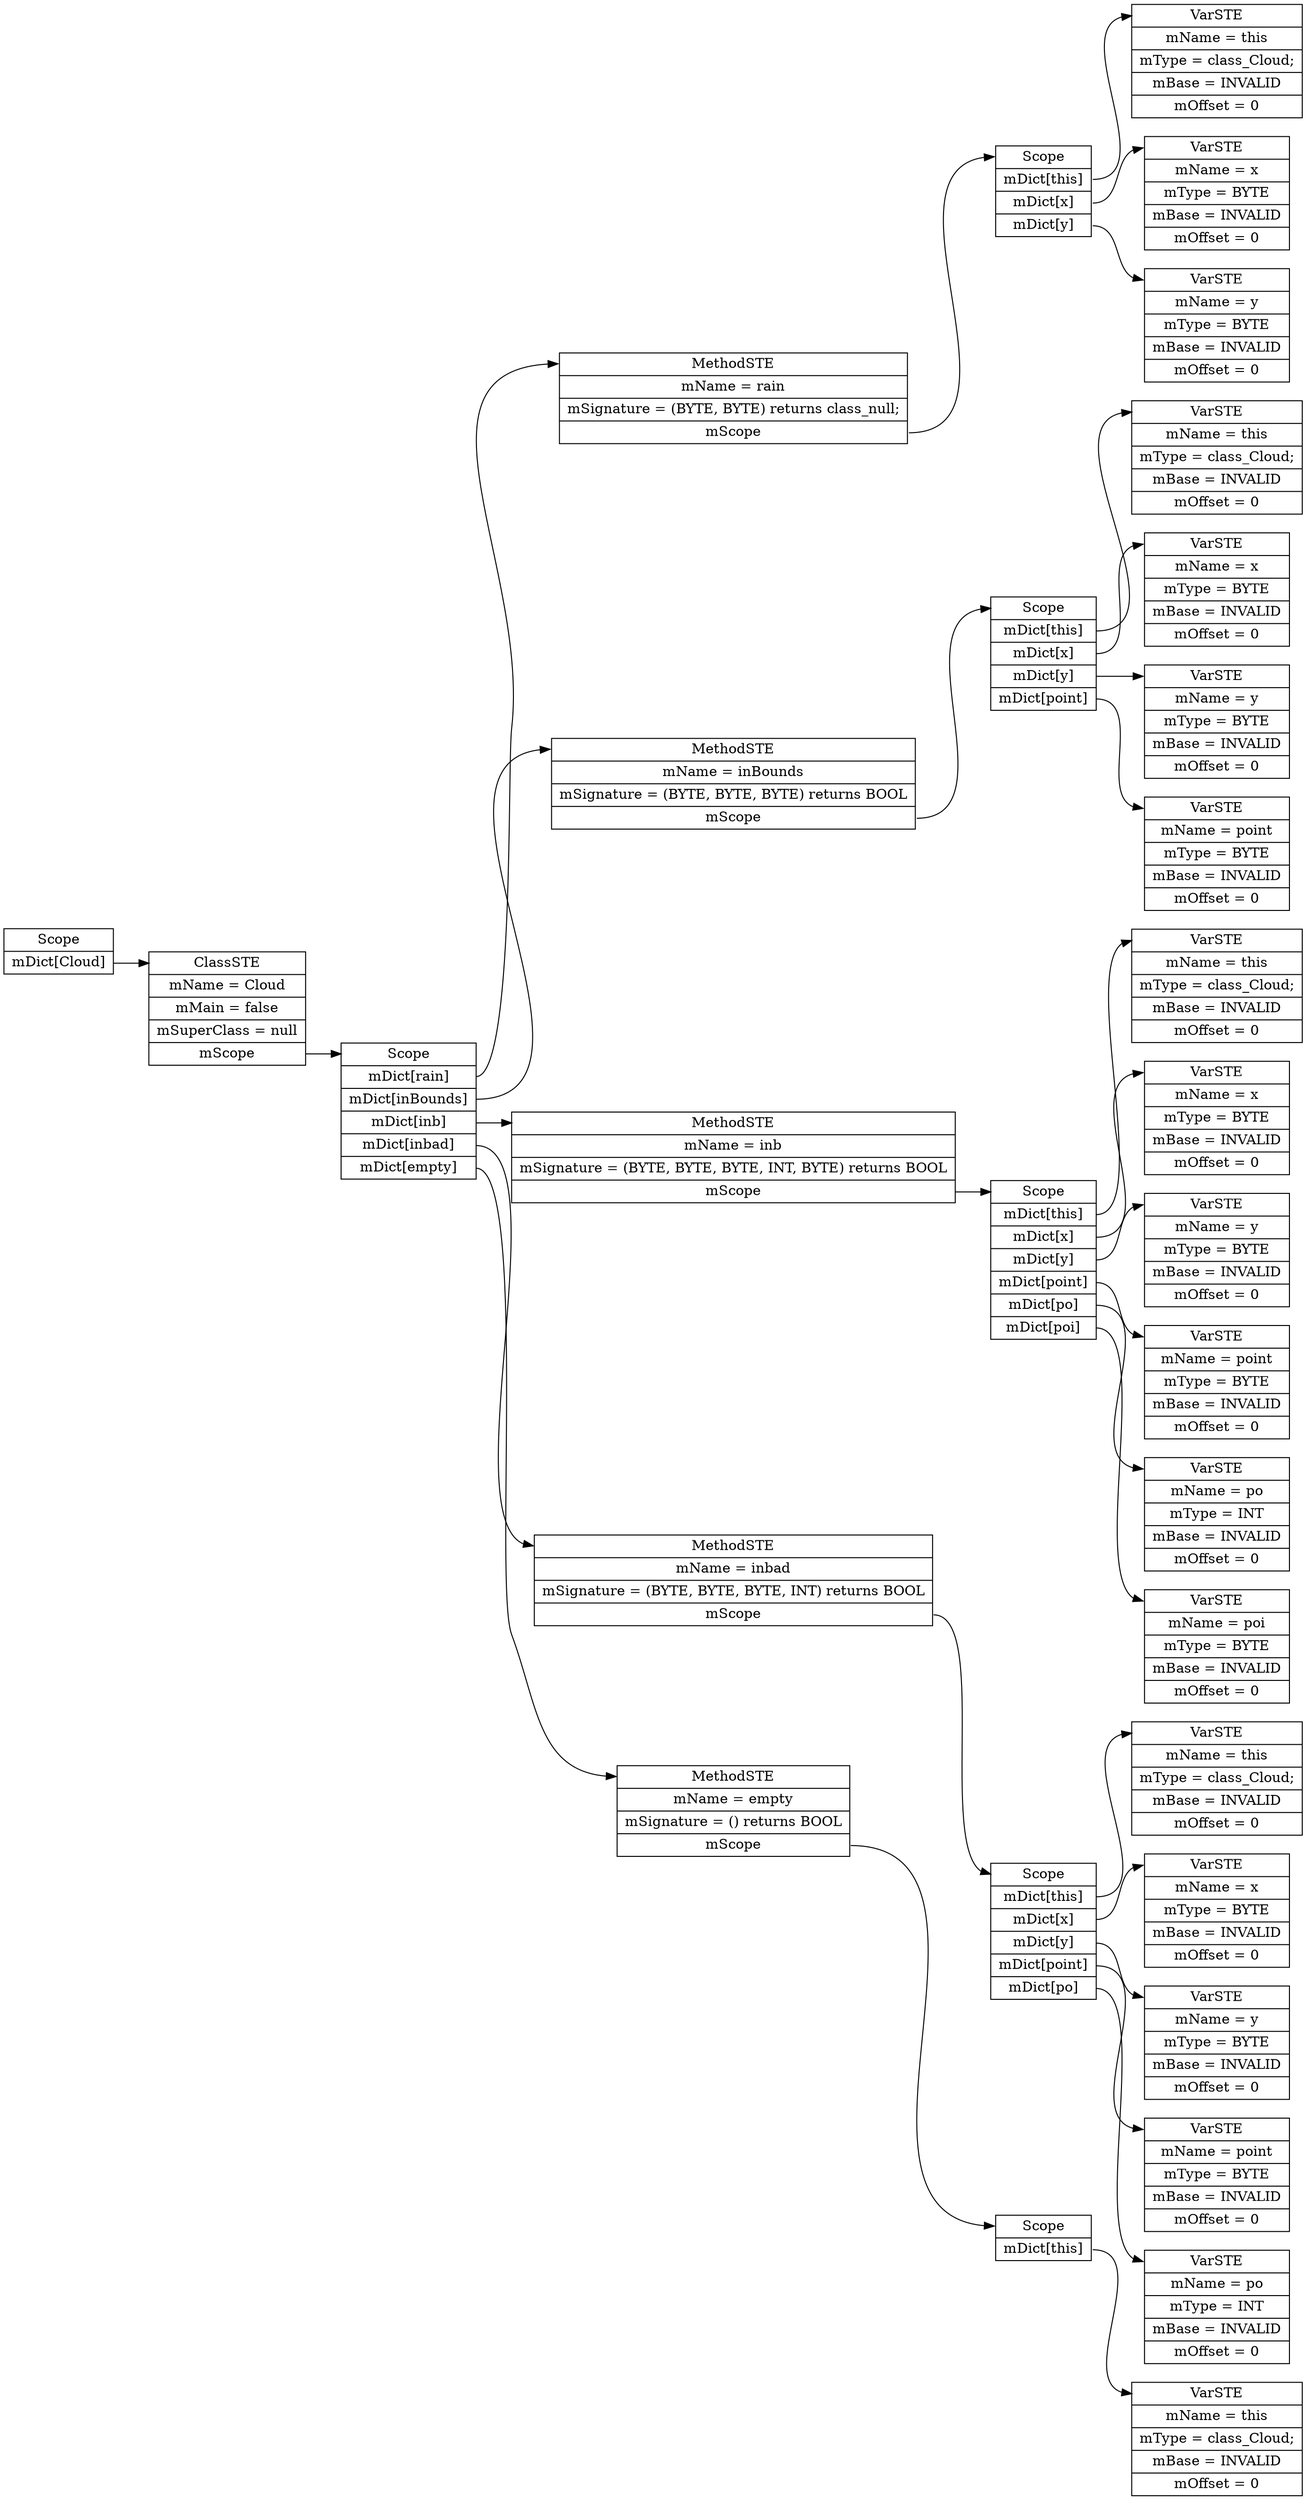 digraph SymTable {
	graph [rankdir="LR"];
	node [shape=record];
	0 [label=" <f0> Scope | <f1> mDict\[Cloud\] "];
	0:<f1> -> 1:<f0>;
	1 [label=" <f0> ClassSTE | <f1> mName = Cloud| <f2> mMain = false| <f3> mSuperClass = null| <f4> mScope "];
	1:<f4> -> 2:<f0>;
	2 [label=" <f0> Scope | <f1> mDict\[rain\] | <f2> mDict\[inBounds\] | <f3> mDict\[inb\] | <f4> mDict\[inbad\] | <f5> mDict\[empty\] "];
	2:<f1> -> 3:<f0>;
	3 [label=" <f0> MethodSTE | <f1> mName = rain| <f2> mSignature = (BYTE, BYTE) returns class_null;| <f3> mScope "];
	3:<f3> -> 4:<f0>;
	4 [label=" <f0> Scope | <f1> mDict\[this\] | <f2> mDict\[x\] | <f3> mDict\[y\] "];
	4:<f1> -> 5:<f0>;
	5 [label=" <f0> VarSTE | <f1> mName = this| <f2> mType = class_Cloud;| <f3> mBase = INVALID| <f4> mOffset = 0"];
	4:<f2> -> 6:<f0>;
	6 [label=" <f0> VarSTE | <f1> mName = x| <f2> mType = BYTE| <f3> mBase = INVALID| <f4> mOffset = 0"];
	4:<f3> -> 7:<f0>;
	7 [label=" <f0> VarSTE | <f1> mName = y| <f2> mType = BYTE| <f3> mBase = INVALID| <f4> mOffset = 0"];
	2:<f2> -> 8:<f0>;
	8 [label=" <f0> MethodSTE | <f1> mName = inBounds| <f2> mSignature = (BYTE, BYTE, BYTE) returns BOOL| <f3> mScope "];
	8:<f3> -> 9:<f0>;
	9 [label=" <f0> Scope | <f1> mDict\[this\] | <f2> mDict\[x\] | <f3> mDict\[y\] | <f4> mDict\[point\] "];
	9:<f1> -> 10:<f0>;
	10 [label=" <f0> VarSTE | <f1> mName = this| <f2> mType = class_Cloud;| <f3> mBase = INVALID| <f4> mOffset = 0"];
	9:<f2> -> 11:<f0>;
	11 [label=" <f0> VarSTE | <f1> mName = x| <f2> mType = BYTE| <f3> mBase = INVALID| <f4> mOffset = 0"];
	9:<f3> -> 12:<f0>;
	12 [label=" <f0> VarSTE | <f1> mName = y| <f2> mType = BYTE| <f3> mBase = INVALID| <f4> mOffset = 0"];
	9:<f4> -> 13:<f0>;
	13 [label=" <f0> VarSTE | <f1> mName = point| <f2> mType = BYTE| <f3> mBase = INVALID| <f4> mOffset = 0"];
	2:<f3> -> 14:<f0>;
	14 [label=" <f0> MethodSTE | <f1> mName = inb| <f2> mSignature = (BYTE, BYTE, BYTE, INT, BYTE) returns BOOL| <f3> mScope "];
	14:<f3> -> 15:<f0>;
	15 [label=" <f0> Scope | <f1> mDict\[this\] | <f2> mDict\[x\] | <f3> mDict\[y\] | <f4> mDict\[point\] | <f5> mDict\[po\] | <f6> mDict\[poi\] "];
	15:<f1> -> 16:<f0>;
	16 [label=" <f0> VarSTE | <f1> mName = this| <f2> mType = class_Cloud;| <f3> mBase = INVALID| <f4> mOffset = 0"];
	15:<f2> -> 17:<f0>;
	17 [label=" <f0> VarSTE | <f1> mName = x| <f2> mType = BYTE| <f3> mBase = INVALID| <f4> mOffset = 0"];
	15:<f3> -> 18:<f0>;
	18 [label=" <f0> VarSTE | <f1> mName = y| <f2> mType = BYTE| <f3> mBase = INVALID| <f4> mOffset = 0"];
	15:<f4> -> 19:<f0>;
	19 [label=" <f0> VarSTE | <f1> mName = point| <f2> mType = BYTE| <f3> mBase = INVALID| <f4> mOffset = 0"];
	15:<f5> -> 20:<f0>;
	20 [label=" <f0> VarSTE | <f1> mName = po| <f2> mType = INT| <f3> mBase = INVALID| <f4> mOffset = 0"];
	15:<f6> -> 21:<f0>;
	21 [label=" <f0> VarSTE | <f1> mName = poi| <f2> mType = BYTE| <f3> mBase = INVALID| <f4> mOffset = 0"];
	2:<f4> -> 22:<f0>;
	22 [label=" <f0> MethodSTE | <f1> mName = inbad| <f2> mSignature = (BYTE, BYTE, BYTE, INT) returns BOOL| <f3> mScope "];
	22:<f3> -> 23:<f0>;
	23 [label=" <f0> Scope | <f1> mDict\[this\] | <f2> mDict\[x\] | <f3> mDict\[y\] | <f4> mDict\[point\] | <f5> mDict\[po\] "];
	23:<f1> -> 24:<f0>;
	24 [label=" <f0> VarSTE | <f1> mName = this| <f2> mType = class_Cloud;| <f3> mBase = INVALID| <f4> mOffset = 0"];
	23:<f2> -> 25:<f0>;
	25 [label=" <f0> VarSTE | <f1> mName = x| <f2> mType = BYTE| <f3> mBase = INVALID| <f4> mOffset = 0"];
	23:<f3> -> 26:<f0>;
	26 [label=" <f0> VarSTE | <f1> mName = y| <f2> mType = BYTE| <f3> mBase = INVALID| <f4> mOffset = 0"];
	23:<f4> -> 27:<f0>;
	27 [label=" <f0> VarSTE | <f1> mName = point| <f2> mType = BYTE| <f3> mBase = INVALID| <f4> mOffset = 0"];
	23:<f5> -> 28:<f0>;
	28 [label=" <f0> VarSTE | <f1> mName = po| <f2> mType = INT| <f3> mBase = INVALID| <f4> mOffset = 0"];
	2:<f5> -> 29:<f0>;
	29 [label=" <f0> MethodSTE | <f1> mName = empty| <f2> mSignature = () returns BOOL| <f3> mScope "];
	29:<f3> -> 30:<f0>;
	30 [label=" <f0> Scope | <f1> mDict\[this\] "];
	30:<f1> -> 31:<f0>;
	31 [label=" <f0> VarSTE | <f1> mName = this| <f2> mType = class_Cloud;| <f3> mBase = INVALID| <f4> mOffset = 0"];
}
